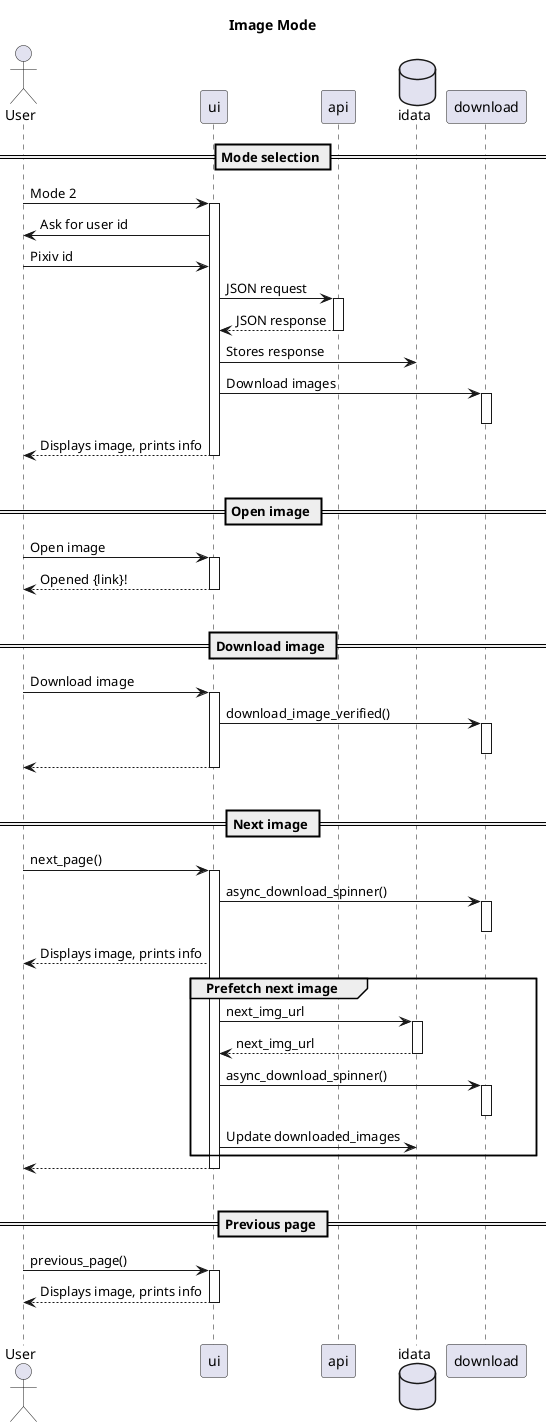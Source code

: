 @startuml
title Image Mode

== Mode selection ==
actor User
User -> ui ++: Mode 2
ui -> User: Ask for user id
User -> ui: Pixiv id
ui -> api ++: JSON request
return JSON response
database idata
ui -> idata: Stores response
ui -> download: Download images
activate download
deactivate download
return Displays image, prints info
|||

== Open image ==
User -> ui ++: Open image
return Opened {link}!
|||

== Download image ==
User -> ui ++: Download image
ui -> download: download_image_verified()
activate download
deactivate download
return
|||

== Next image ==
User -> ui ++: next_page()
ui -> download: async_download_spinner()
activate download
deactivate download
ui --> User: Displays image, prints info
group Prefetch next image
    ui -> idata ++: next_img_url
    return next_img_url
    ui -> download: async_download_spinner()
    activate download
    deactivate download
    ui -> idata: Update downloaded_images
end
return
|||

== Previous page ==
User -> ui ++: previous_page()
return Displays image, prints info
|||

@enduml

